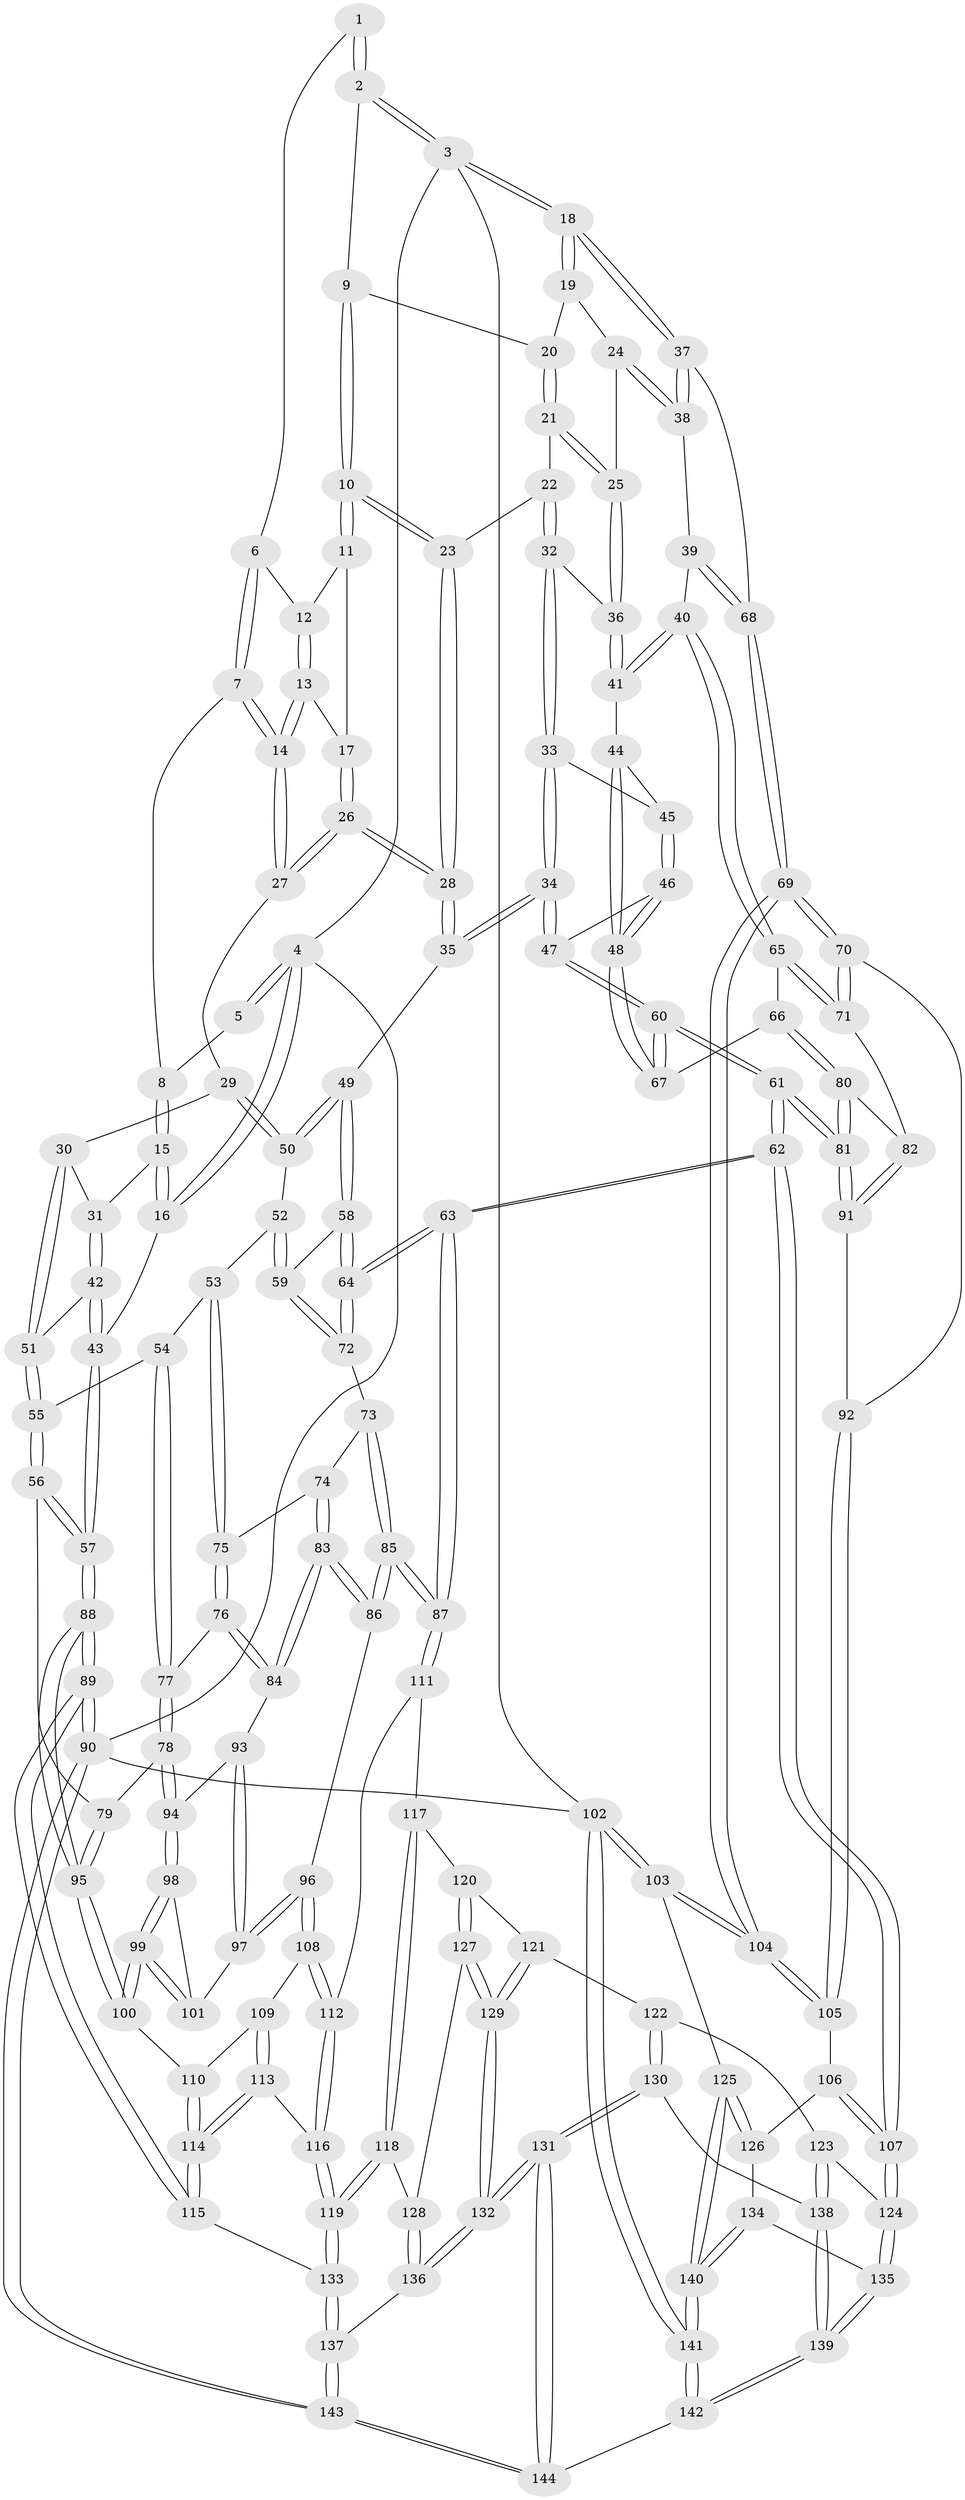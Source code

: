 // Generated by graph-tools (version 1.1) at 2025/03/03/09/25 03:03:14]
// undirected, 144 vertices, 357 edges
graph export_dot {
graph [start="1"]
  node [color=gray90,style=filled];
  1 [pos="+0.4569416321339411+0"];
  2 [pos="+0.729369004958361+0"];
  3 [pos="+1+0"];
  4 [pos="+0+0"];
  5 [pos="+0.171822048961757+0"];
  6 [pos="+0.4460960512349025+0"];
  7 [pos="+0.32120626764981436+0.08466767244388501"];
  8 [pos="+0.21004682248101503+0"];
  9 [pos="+0.7067227716245585+0"];
  10 [pos="+0.6549811835866137+0.0475224452957048"];
  11 [pos="+0.5487472687829382+0.07030847352824732"];
  12 [pos="+0.4539863358052297+0"];
  13 [pos="+0.44247771051425394+0.0939618765794687"];
  14 [pos="+0.34419530241181034+0.14319974316051118"];
  15 [pos="+0.1344077469953427+0.12957101676939758"];
  16 [pos="+0+0"];
  17 [pos="+0.5003221368670839+0.11591691567686283"];
  18 [pos="+1+0"];
  19 [pos="+0.884096175389868+0.10381600675349727"];
  20 [pos="+0.739100689567379+0"];
  21 [pos="+0.7977974709925686+0.14051241995561523"];
  22 [pos="+0.6889802773332558+0.14454924362952662"];
  23 [pos="+0.6543384120824953+0.09386694376158168"];
  24 [pos="+0.8727815276005846+0.16602958757561082"];
  25 [pos="+0.818367628865295+0.17471737200787427"];
  26 [pos="+0.5220180105711897+0.2566095800460902"];
  27 [pos="+0.3398398101157976+0.1759421930973022"];
  28 [pos="+0.5355250155415517+0.2711181701123965"];
  29 [pos="+0.2768438257271201+0.23835232538490808"];
  30 [pos="+0.17868441174301694+0.2384845640623836"];
  31 [pos="+0.13708978661576837+0.16209364281445524"];
  32 [pos="+0.7323720805491558+0.225190311609244"];
  33 [pos="+0.7284017414844567+0.2336474660109682"];
  34 [pos="+0.5875519541100579+0.3309695818181441"];
  35 [pos="+0.5477814950313148+0.3120690357879861"];
  36 [pos="+0.7911838523507541+0.20311093384162723"];
  37 [pos="+1+0"];
  38 [pos="+0.9051136134989625+0.19248935865059275"];
  39 [pos="+0.9318472033957002+0.3411931560078131"];
  40 [pos="+0.888531001052924+0.354365705616905"];
  41 [pos="+0.8862519776741109+0.3526594943167912"];
  42 [pos="+0+0.21399359232940013"];
  43 [pos="+0+0.19068113988999705"];
  44 [pos="+0.7775476938160059+0.30580633873424223"];
  45 [pos="+0.774890332832047+0.30332967976892994"];
  46 [pos="+0.6428159916396834+0.36508669790958426"];
  47 [pos="+0.5897953463683171+0.3339084129901239"];
  48 [pos="+0.7016417871421912+0.4075495582189405"];
  49 [pos="+0.5330580620683216+0.3226983163502498"];
  50 [pos="+0.3206945292451186+0.32720814330837333"];
  51 [pos="+0.12338949959414744+0.31616644542870326"];
  52 [pos="+0.31643484854638304+0.37705111180582596"];
  53 [pos="+0.28794841274181704+0.40738880162152813"];
  54 [pos="+0.13228460620657864+0.4018322910733222"];
  55 [pos="+0.1173466504860038+0.39400790140532804"];
  56 [pos="+0.10053671492003315+0.4086928126615864"];
  57 [pos="+0+0.503968279917874"];
  58 [pos="+0.46341944217308767+0.42037883552178507"];
  59 [pos="+0.3963800882026338+0.4320289679882991"];
  60 [pos="+0.5818660023487671+0.5883673799719579"];
  61 [pos="+0.5597922248824332+0.6971629967221435"];
  62 [pos="+0.5557139402590391+0.7014506490457453"];
  63 [pos="+0.5376350386497887+0.6918526196396569"];
  64 [pos="+0.4812668406404413+0.5121948309121512"];
  65 [pos="+0.8321230506331568+0.4225824382786116"];
  66 [pos="+0.7364208638828841+0.43099193034462097"];
  67 [pos="+0.7082056631867689+0.41420982068227424"];
  68 [pos="+1+0.39735174460020184"];
  69 [pos="+1+0.6555785533262878"];
  70 [pos="+0.8785598956828207+0.5377891574543838"];
  71 [pos="+0.8543179863725141+0.5136704440691953"];
  72 [pos="+0.373691171124233+0.4848491652003212"];
  73 [pos="+0.3679383898312535+0.4937136524756617"];
  74 [pos="+0.35913425908058627+0.4944207256260994"];
  75 [pos="+0.2867273490611315+0.4757861584345413"];
  76 [pos="+0.2526288874623171+0.5217749079561821"];
  77 [pos="+0.20335218964457144+0.49420427145382745"];
  78 [pos="+0.131548974984771+0.5655033197278053"];
  79 [pos="+0.10788484451085917+0.5502464100949873"];
  80 [pos="+0.7256577833808231+0.5188663675193417"];
  81 [pos="+0.6425433342309157+0.6535030326243062"];
  82 [pos="+0.8064374847264685+0.5386648227329257"];
  83 [pos="+0.3029289379034432+0.5743312681556347"];
  84 [pos="+0.2554896394549938+0.5402448742335835"];
  85 [pos="+0.45021252410993967+0.6602349513389253"];
  86 [pos="+0.36126892421198625+0.6433799501329284"];
  87 [pos="+0.5045418488644987+0.6846577463001664"];
  88 [pos="+0+0.6593766520804775"];
  89 [pos="+0+0.956752577690003"];
  90 [pos="+0+1"];
  91 [pos="+0.7527147654724841+0.637546112628041"];
  92 [pos="+0.8035271972657811+0.6464352528827867"];
  93 [pos="+0.22930179028840536+0.5678961177407659"];
  94 [pos="+0.1373479256237424+0.5732449098053668"];
  95 [pos="+0+0.6596949578547253"];
  96 [pos="+0.23106663594930005+0.6957324954467518"];
  97 [pos="+0.2110481416339033+0.6732818752312961"];
  98 [pos="+0.13871045108847022+0.5859805929157014"];
  99 [pos="+0.07276622408694251+0.6836764070718412"];
  100 [pos="+0.04040499249525991+0.6994578669420652"];
  101 [pos="+0.19475874710259672+0.6670775605511151"];
  102 [pos="+1+1"];
  103 [pos="+1+0.7063325376754367"];
  104 [pos="+1+0.6825580593031207"];
  105 [pos="+0.8720737401916315+0.6937215221438982"];
  106 [pos="+0.7911024877592503+0.7945654121720341"];
  107 [pos="+0.5611343258327871+0.7260374934899192"];
  108 [pos="+0.22344753213404098+0.7460125063625572"];
  109 [pos="+0.09799543537473208+0.7450258012100927"];
  110 [pos="+0.061400967893982535+0.7202257442647312"];
  111 [pos="+0.28974172331615233+0.7948017389163983"];
  112 [pos="+0.2274681666744124+0.7626031695788119"];
  113 [pos="+0.13959280577734723+0.8552286240565234"];
  114 [pos="+0.0784854171145552+0.8788249111982642"];
  115 [pos="+0.06328868721207383+0.888401177546227"];
  116 [pos="+0.17173311286536194+0.8567236901142864"];
  117 [pos="+0.29782913751209644+0.8191694178785046"];
  118 [pos="+0.23942124062204898+0.9002409897592143"];
  119 [pos="+0.19623164875113833+0.8890142603733452"];
  120 [pos="+0.337270698887137+0.8606544520461861"];
  121 [pos="+0.37173518291300056+0.8690643413574023"];
  122 [pos="+0.4061033246319662+0.8622926820275922"];
  123 [pos="+0.5470449137181113+0.7703777666469864"];
  124 [pos="+0.5604617203255966+0.7314984098183344"];
  125 [pos="+1+0.7671540623456296"];
  126 [pos="+0.8376223320484939+0.8609073954016709"];
  127 [pos="+0.2789849887598265+0.9120894427421437"];
  128 [pos="+0.24200750354717124+0.9020973242985235"];
  129 [pos="+0.3235269584146714+0.9675906483787314"];
  130 [pos="+0.38596679359036795+1"];
  131 [pos="+0.3599423709894052+1"];
  132 [pos="+0.35476442898048505+1"];
  133 [pos="+0.15901403370626108+1"];
  134 [pos="+0.8301845258157797+0.891560947110329"];
  135 [pos="+0.7496756002118397+0.9333913506778644"];
  136 [pos="+0.24443278363178045+0.946404954892965"];
  137 [pos="+0.16571452260910016+1"];
  138 [pos="+0.550625140683279+0.8649377538119615"];
  139 [pos="+0.6692018318986258+1"];
  140 [pos="+0.8973691210292387+0.9925601081741112"];
  141 [pos="+0.947382472750318+1"];
  142 [pos="+0.6795783458346281+1"];
  143 [pos="+0.17025665622080594+1"];
  144 [pos="+0.34475235124396797+1"];
  1 -- 2;
  1 -- 2;
  1 -- 6;
  2 -- 3;
  2 -- 3;
  2 -- 9;
  3 -- 4;
  3 -- 18;
  3 -- 18;
  3 -- 102;
  4 -- 5;
  4 -- 5;
  4 -- 16;
  4 -- 16;
  4 -- 90;
  5 -- 8;
  6 -- 7;
  6 -- 7;
  6 -- 12;
  7 -- 8;
  7 -- 14;
  7 -- 14;
  8 -- 15;
  8 -- 15;
  9 -- 10;
  9 -- 10;
  9 -- 20;
  10 -- 11;
  10 -- 11;
  10 -- 23;
  10 -- 23;
  11 -- 12;
  11 -- 17;
  12 -- 13;
  12 -- 13;
  13 -- 14;
  13 -- 14;
  13 -- 17;
  14 -- 27;
  14 -- 27;
  15 -- 16;
  15 -- 16;
  15 -- 31;
  16 -- 43;
  17 -- 26;
  17 -- 26;
  18 -- 19;
  18 -- 19;
  18 -- 37;
  18 -- 37;
  19 -- 20;
  19 -- 24;
  20 -- 21;
  20 -- 21;
  21 -- 22;
  21 -- 25;
  21 -- 25;
  22 -- 23;
  22 -- 32;
  22 -- 32;
  23 -- 28;
  23 -- 28;
  24 -- 25;
  24 -- 38;
  24 -- 38;
  25 -- 36;
  25 -- 36;
  26 -- 27;
  26 -- 27;
  26 -- 28;
  26 -- 28;
  27 -- 29;
  28 -- 35;
  28 -- 35;
  29 -- 30;
  29 -- 50;
  29 -- 50;
  30 -- 31;
  30 -- 51;
  30 -- 51;
  31 -- 42;
  31 -- 42;
  32 -- 33;
  32 -- 33;
  32 -- 36;
  33 -- 34;
  33 -- 34;
  33 -- 45;
  34 -- 35;
  34 -- 35;
  34 -- 47;
  34 -- 47;
  35 -- 49;
  36 -- 41;
  36 -- 41;
  37 -- 38;
  37 -- 38;
  37 -- 68;
  38 -- 39;
  39 -- 40;
  39 -- 68;
  39 -- 68;
  40 -- 41;
  40 -- 41;
  40 -- 65;
  40 -- 65;
  41 -- 44;
  42 -- 43;
  42 -- 43;
  42 -- 51;
  43 -- 57;
  43 -- 57;
  44 -- 45;
  44 -- 48;
  44 -- 48;
  45 -- 46;
  45 -- 46;
  46 -- 47;
  46 -- 48;
  46 -- 48;
  47 -- 60;
  47 -- 60;
  48 -- 67;
  48 -- 67;
  49 -- 50;
  49 -- 50;
  49 -- 58;
  49 -- 58;
  50 -- 52;
  51 -- 55;
  51 -- 55;
  52 -- 53;
  52 -- 59;
  52 -- 59;
  53 -- 54;
  53 -- 75;
  53 -- 75;
  54 -- 55;
  54 -- 77;
  54 -- 77;
  55 -- 56;
  55 -- 56;
  56 -- 57;
  56 -- 57;
  56 -- 79;
  57 -- 88;
  57 -- 88;
  58 -- 59;
  58 -- 64;
  58 -- 64;
  59 -- 72;
  59 -- 72;
  60 -- 61;
  60 -- 61;
  60 -- 67;
  60 -- 67;
  61 -- 62;
  61 -- 62;
  61 -- 81;
  61 -- 81;
  62 -- 63;
  62 -- 63;
  62 -- 107;
  62 -- 107;
  63 -- 64;
  63 -- 64;
  63 -- 87;
  63 -- 87;
  64 -- 72;
  64 -- 72;
  65 -- 66;
  65 -- 71;
  65 -- 71;
  66 -- 67;
  66 -- 80;
  66 -- 80;
  68 -- 69;
  68 -- 69;
  69 -- 70;
  69 -- 70;
  69 -- 104;
  69 -- 104;
  70 -- 71;
  70 -- 71;
  70 -- 92;
  71 -- 82;
  72 -- 73;
  73 -- 74;
  73 -- 85;
  73 -- 85;
  74 -- 75;
  74 -- 83;
  74 -- 83;
  75 -- 76;
  75 -- 76;
  76 -- 77;
  76 -- 84;
  76 -- 84;
  77 -- 78;
  77 -- 78;
  78 -- 79;
  78 -- 94;
  78 -- 94;
  79 -- 95;
  79 -- 95;
  80 -- 81;
  80 -- 81;
  80 -- 82;
  81 -- 91;
  81 -- 91;
  82 -- 91;
  82 -- 91;
  83 -- 84;
  83 -- 84;
  83 -- 86;
  83 -- 86;
  84 -- 93;
  85 -- 86;
  85 -- 86;
  85 -- 87;
  85 -- 87;
  86 -- 96;
  87 -- 111;
  87 -- 111;
  88 -- 89;
  88 -- 89;
  88 -- 95;
  88 -- 95;
  89 -- 90;
  89 -- 90;
  89 -- 115;
  89 -- 115;
  90 -- 143;
  90 -- 143;
  90 -- 102;
  91 -- 92;
  92 -- 105;
  92 -- 105;
  93 -- 94;
  93 -- 97;
  93 -- 97;
  94 -- 98;
  94 -- 98;
  95 -- 100;
  95 -- 100;
  96 -- 97;
  96 -- 97;
  96 -- 108;
  96 -- 108;
  97 -- 101;
  98 -- 99;
  98 -- 99;
  98 -- 101;
  99 -- 100;
  99 -- 100;
  99 -- 101;
  99 -- 101;
  100 -- 110;
  102 -- 103;
  102 -- 103;
  102 -- 141;
  102 -- 141;
  103 -- 104;
  103 -- 104;
  103 -- 125;
  104 -- 105;
  104 -- 105;
  105 -- 106;
  106 -- 107;
  106 -- 107;
  106 -- 126;
  107 -- 124;
  107 -- 124;
  108 -- 109;
  108 -- 112;
  108 -- 112;
  109 -- 110;
  109 -- 113;
  109 -- 113;
  110 -- 114;
  110 -- 114;
  111 -- 112;
  111 -- 117;
  112 -- 116;
  112 -- 116;
  113 -- 114;
  113 -- 114;
  113 -- 116;
  114 -- 115;
  114 -- 115;
  115 -- 133;
  116 -- 119;
  116 -- 119;
  117 -- 118;
  117 -- 118;
  117 -- 120;
  118 -- 119;
  118 -- 119;
  118 -- 128;
  119 -- 133;
  119 -- 133;
  120 -- 121;
  120 -- 127;
  120 -- 127;
  121 -- 122;
  121 -- 129;
  121 -- 129;
  122 -- 123;
  122 -- 130;
  122 -- 130;
  123 -- 124;
  123 -- 138;
  123 -- 138;
  124 -- 135;
  124 -- 135;
  125 -- 126;
  125 -- 126;
  125 -- 140;
  125 -- 140;
  126 -- 134;
  127 -- 128;
  127 -- 129;
  127 -- 129;
  128 -- 136;
  128 -- 136;
  129 -- 132;
  129 -- 132;
  130 -- 131;
  130 -- 131;
  130 -- 138;
  131 -- 132;
  131 -- 132;
  131 -- 144;
  131 -- 144;
  132 -- 136;
  132 -- 136;
  133 -- 137;
  133 -- 137;
  134 -- 135;
  134 -- 140;
  134 -- 140;
  135 -- 139;
  135 -- 139;
  136 -- 137;
  137 -- 143;
  137 -- 143;
  138 -- 139;
  138 -- 139;
  139 -- 142;
  139 -- 142;
  140 -- 141;
  140 -- 141;
  141 -- 142;
  141 -- 142;
  142 -- 144;
  143 -- 144;
  143 -- 144;
}
